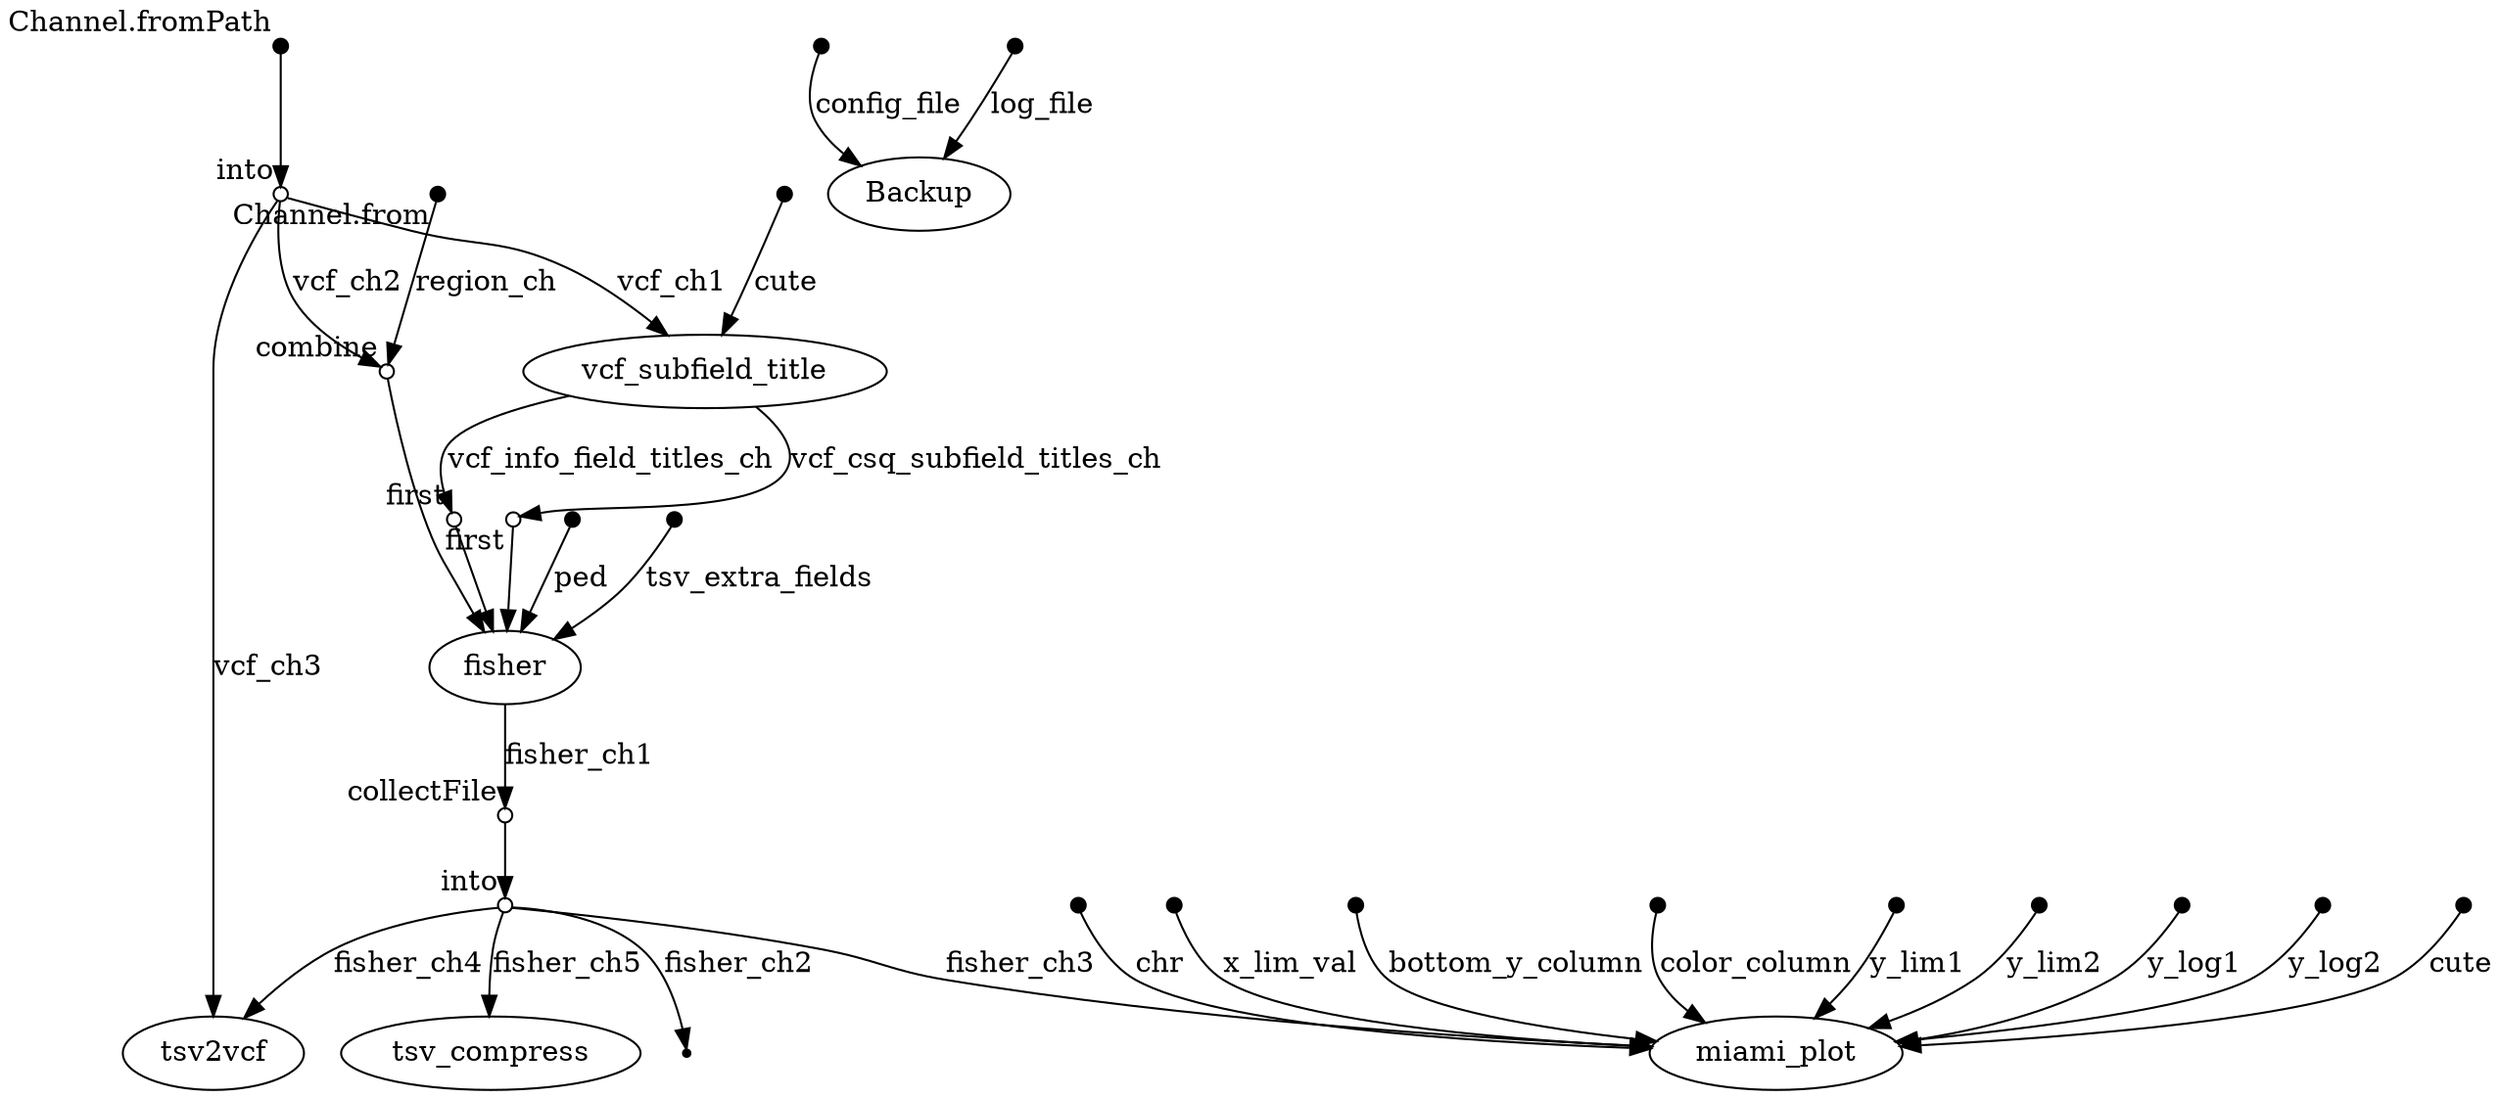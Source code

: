 digraph "dag" {
p0 [shape=point,label="",fixedsize=true,width=0.1,xlabel="Channel.fromPath"];
p1 [shape=circle,label="",fixedsize=true,width=0.1,xlabel="into"];
p0 -> p1;

p1 [shape=circle,label="",fixedsize=true,width=0.1,xlabel="into"];
p6 [shape=circle,label="",fixedsize=true,width=0.1,xlabel="combine"];
p1 -> p6 [label="vcf_ch2"];

p1 [shape=circle,label="",fixedsize=true,width=0.1,xlabel="into"];
p5 [label="vcf_subfield_title"];
p1 -> p5 [label="vcf_ch1"];

p1 [shape=circle,label="",fixedsize=true,width=0.1,xlabel="into"];
p25 [label="tsv2vcf"];
p1 -> p25 [label="vcf_ch3"];

p2 [shape=point,label="",fixedsize=true,width=0.1,xlabel="Channel.from"];
p6 [shape=circle,label="",fixedsize=true,width=0.1,xlabel="combine"];
p2 -> p6 [label="region_ch"];

p4 [shape=point,label="",fixedsize=true,width=0.1];
p5 [label="vcf_subfield_title"];
p4 -> p5 [label="cute"];

p5 [label="vcf_subfield_title"];
p7 [shape=circle,label="",fixedsize=true,width=0.1,xlabel="first"];
p5 -> p7 [label="vcf_info_field_titles_ch"];

p5 [label="vcf_subfield_title"];
p8 [shape=circle,label="",fixedsize=true,width=0.1,xlabel="first"];
p5 -> p8 [label="vcf_csq_subfield_titles_ch"];

p6 [shape=circle,label="",fixedsize=true,width=0.1,xlabel="combine"];
p11 [label="fisher"];
p6 -> p11;

p7 [shape=circle,label="",fixedsize=true,width=0.1,xlabel="first"];
p11 [label="fisher"];
p7 -> p11;

p8 [shape=circle,label="",fixedsize=true,width=0.1,xlabel="first"];
p11 [label="fisher"];
p8 -> p11;

p9 [shape=point,label="",fixedsize=true,width=0.1];
p11 [label="fisher"];
p9 -> p11 [label="ped"];

p10 [shape=point,label="",fixedsize=true,width=0.1];
p11 [label="fisher"];
p10 -> p11 [label="tsv_extra_fields"];

p11 [label="fisher"];
p12 [shape=circle,label="",fixedsize=true,width=0.1,xlabel="collectFile"];
p11 -> p12 [label="fisher_ch1"];

p12 [shape=circle,label="",fixedsize=true,width=0.1,xlabel="collectFile"];
p13 [shape=circle,label="",fixedsize=true,width=0.1,xlabel="into"];
p12 -> p13;

p13 [shape=circle,label="",fixedsize=true,width=0.1,xlabel="into"];
p26 [label="tsv_compress"];
p13 -> p26 [label="fisher_ch5"];

p13 [shape=circle,label="",fixedsize=true,width=0.1,xlabel="into"];
p14 [shape=point];
p13 -> p14 [label="fisher_ch2"];

p13 [shape=circle,label="",fixedsize=true,width=0.1,xlabel="into"];
p25 [label="tsv2vcf"];
p13 -> p25 [label="fisher_ch4"];

p13 [shape=circle,label="",fixedsize=true,width=0.1,xlabel="into"];
p24 [label="miami_plot"];
p13 -> p24 [label="fisher_ch3"];

p15 [shape=point,label="",fixedsize=true,width=0.1];
p24 [label="miami_plot"];
p15 -> p24 [label="chr"];

p16 [shape=point,label="",fixedsize=true,width=0.1];
p24 [label="miami_plot"];
p16 -> p24 [label="x_lim_val"];

p17 [shape=point,label="",fixedsize=true,width=0.1];
p24 [label="miami_plot"];
p17 -> p24 [label="bottom_y_column"];

p18 [shape=point,label="",fixedsize=true,width=0.1];
p24 [label="miami_plot"];
p18 -> p24 [label="color_column"];

p19 [shape=point,label="",fixedsize=true,width=0.1];
p24 [label="miami_plot"];
p19 -> p24 [label="y_lim1"];

p20 [shape=point,label="",fixedsize=true,width=0.1];
p24 [label="miami_plot"];
p20 -> p24 [label="y_lim2"];

p21 [shape=point,label="",fixedsize=true,width=0.1];
p24 [label="miami_plot"];
p21 -> p24 [label="y_log1"];

p22 [shape=point,label="",fixedsize=true,width=0.1];
p24 [label="miami_plot"];
p22 -> p24 [label="y_log2"];

p23 [shape=point,label="",fixedsize=true,width=0.1];
p24 [label="miami_plot"];
p23 -> p24 [label="cute"];

p27 [shape=point,label="",fixedsize=true,width=0.1];
p29 [label="Backup"];
p27 -> p29 [label="config_file"];

p28 [shape=point,label="",fixedsize=true,width=0.1];
p29 [label="Backup"];
p28 -> p29 [label="log_file"];

}
